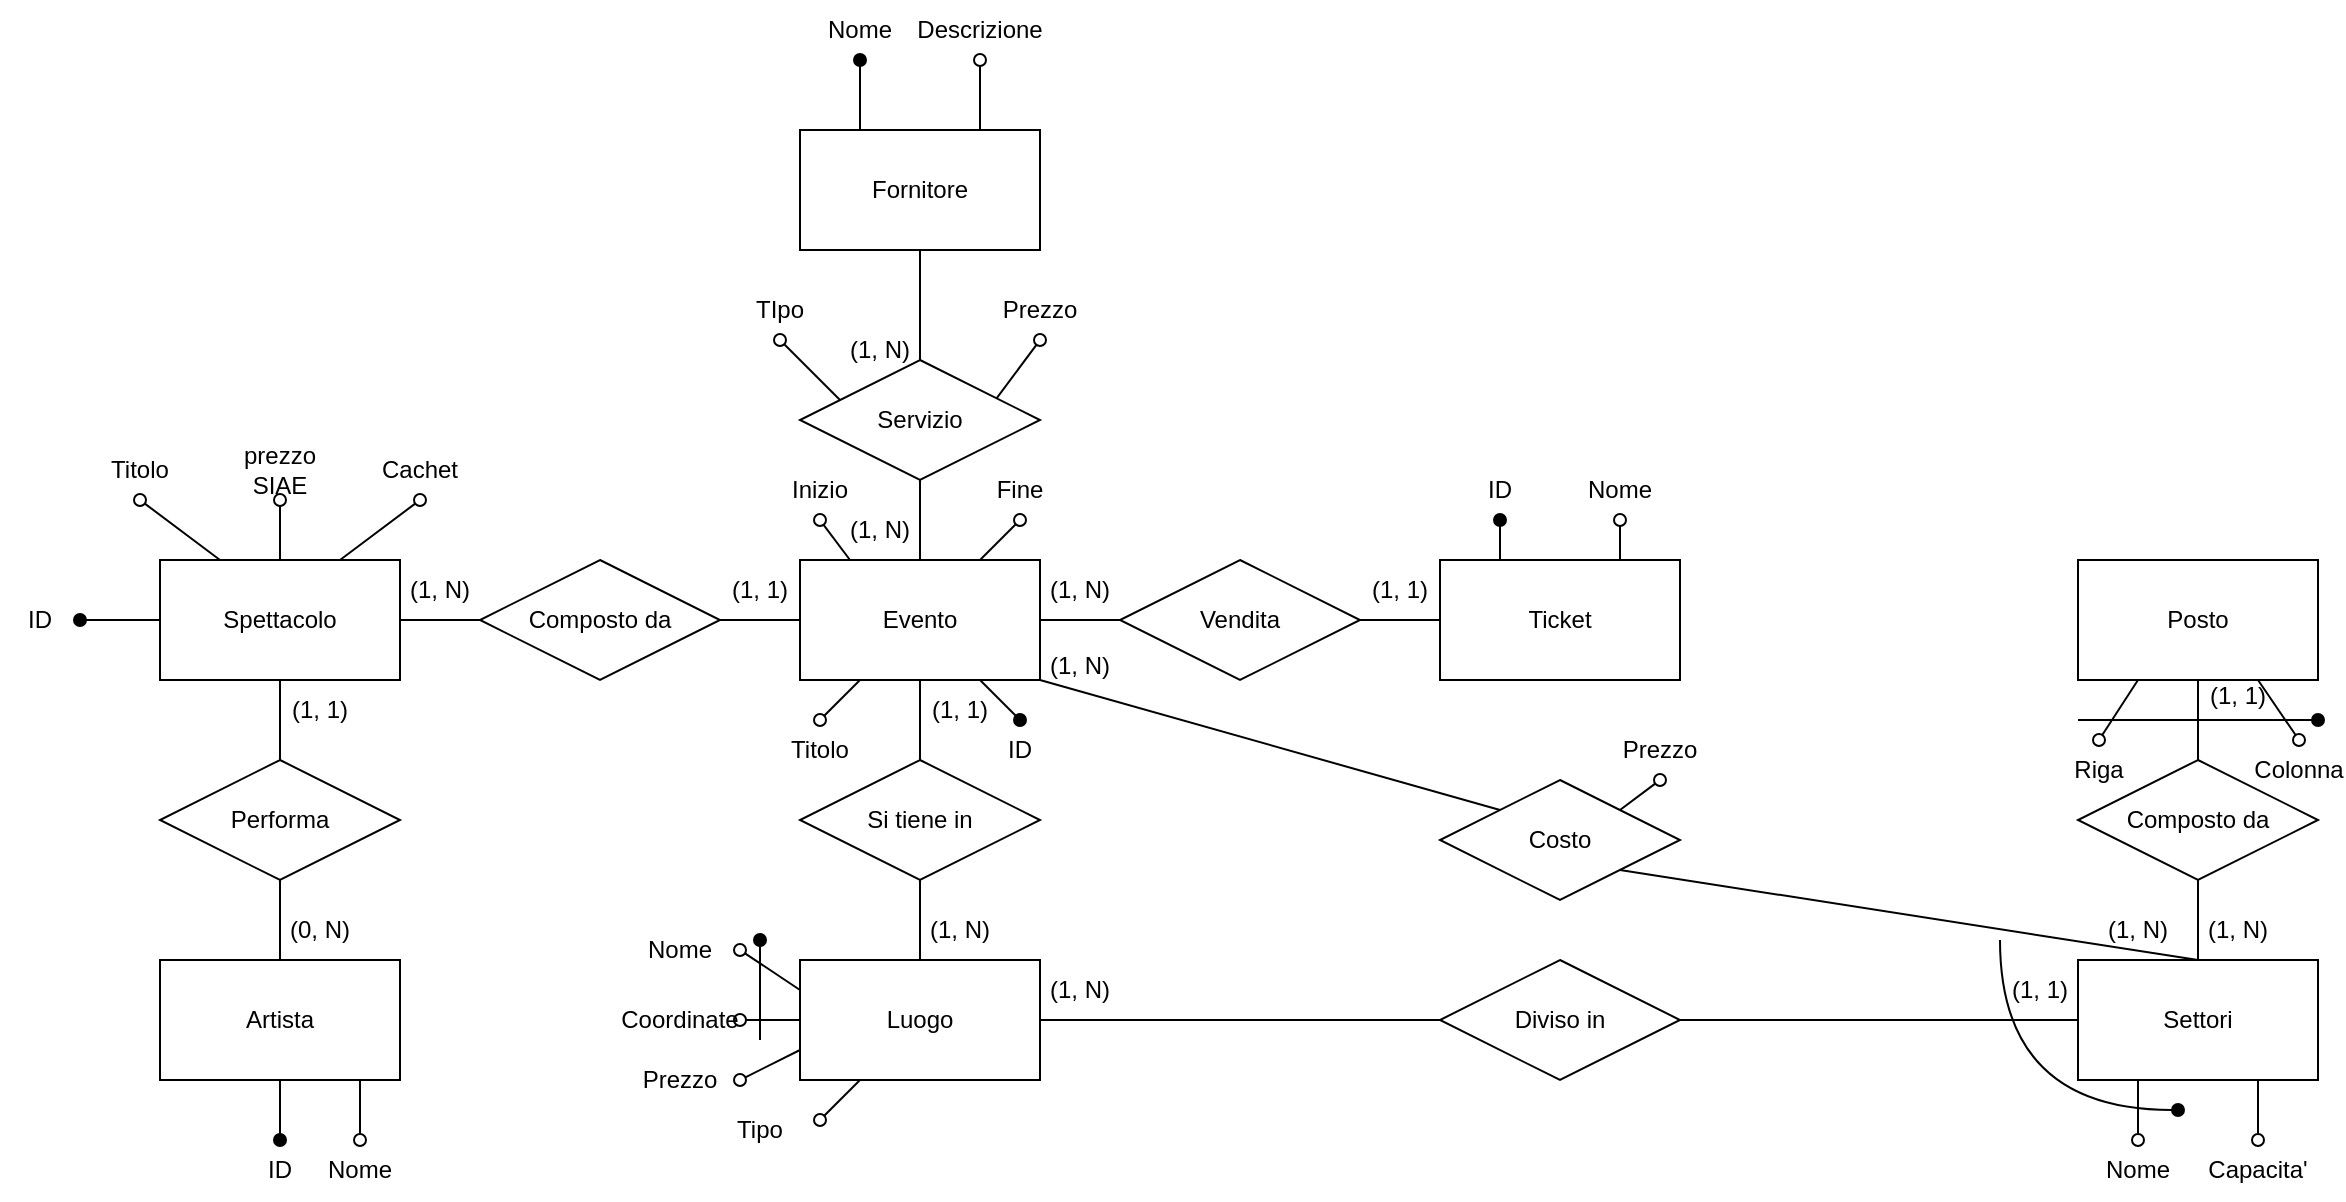 <mxfile version="20.7.4" type="device"><diagram id="aoXQrt5_DUuFPbcQlHmZ" name="Page-1"><mxGraphModel dx="474" dy="433" grid="1" gridSize="10" guides="1" tooltips="1" connect="1" arrows="1" fold="1" page="1" pageScale="1" pageWidth="1169" pageHeight="827" math="0" shadow="0"><root><mxCell id="0"/><mxCell id="1" parent="0"/><mxCell id="zBIkQlwktoTOzgUExCND-1" value="Evento" style="rounded=0;whiteSpace=wrap;html=1;" parent="1" vertex="1"><mxGeometry x="400" y="360" width="120" height="60" as="geometry"/></mxCell><mxCell id="zBIkQlwktoTOzgUExCND-2" value="&lt;div&gt;Spettacolo&lt;/div&gt;" style="rounded=0;whiteSpace=wrap;html=1;" parent="1" vertex="1"><mxGeometry x="80" y="360" width="120" height="60" as="geometry"/></mxCell><mxCell id="zBIkQlwktoTOzgUExCND-3" value="&lt;div&gt;Artista&lt;/div&gt;" style="rounded=0;whiteSpace=wrap;html=1;" parent="1" vertex="1"><mxGeometry x="80" y="560" width="120" height="60" as="geometry"/></mxCell><mxCell id="zBIkQlwktoTOzgUExCND-4" value="Composto da" style="rhombus;whiteSpace=wrap;html=1;" parent="1" vertex="1"><mxGeometry x="240" y="360" width="120" height="60" as="geometry"/></mxCell><mxCell id="zBIkQlwktoTOzgUExCND-5" value="Performa" style="rhombus;whiteSpace=wrap;html=1;" parent="1" vertex="1"><mxGeometry x="80" y="460" width="120" height="60" as="geometry"/></mxCell><mxCell id="zBIkQlwktoTOzgUExCND-6" value="" style="endArrow=none;html=1;rounded=0;exitX=1;exitY=0.5;exitDx=0;exitDy=0;entryX=0;entryY=0.5;entryDx=0;entryDy=0;" parent="1" source="zBIkQlwktoTOzgUExCND-4" target="zBIkQlwktoTOzgUExCND-1" edge="1"><mxGeometry width="50" height="50" relative="1" as="geometry"><mxPoint x="390" y="430" as="sourcePoint"/><mxPoint x="440" y="380" as="targetPoint"/></mxGeometry></mxCell><mxCell id="zBIkQlwktoTOzgUExCND-7" value="" style="endArrow=none;html=1;rounded=0;exitX=1;exitY=0.5;exitDx=0;exitDy=0;entryX=0;entryY=0.5;entryDx=0;entryDy=0;" parent="1" source="zBIkQlwktoTOzgUExCND-2" target="zBIkQlwktoTOzgUExCND-4" edge="1"><mxGeometry width="50" height="50" relative="1" as="geometry"><mxPoint x="390" y="430" as="sourcePoint"/><mxPoint x="440" y="380" as="targetPoint"/></mxGeometry></mxCell><mxCell id="zBIkQlwktoTOzgUExCND-8" value="" style="endArrow=none;html=1;rounded=0;exitX=0.5;exitY=0;exitDx=0;exitDy=0;entryX=0.5;entryY=1;entryDx=0;entryDy=0;" parent="1" source="zBIkQlwktoTOzgUExCND-5" target="zBIkQlwktoTOzgUExCND-2" edge="1"><mxGeometry width="50" height="50" relative="1" as="geometry"><mxPoint x="390" y="430" as="sourcePoint"/><mxPoint x="440" y="380" as="targetPoint"/></mxGeometry></mxCell><mxCell id="zBIkQlwktoTOzgUExCND-9" value="" style="endArrow=none;html=1;rounded=0;exitX=0.5;exitY=0;exitDx=0;exitDy=0;entryX=0.5;entryY=1;entryDx=0;entryDy=0;" parent="1" source="zBIkQlwktoTOzgUExCND-3" target="zBIkQlwktoTOzgUExCND-5" edge="1"><mxGeometry width="50" height="50" relative="1" as="geometry"><mxPoint x="390" y="430" as="sourcePoint"/><mxPoint x="440" y="380" as="targetPoint"/></mxGeometry></mxCell><mxCell id="zBIkQlwktoTOzgUExCND-12" value="&lt;div&gt;(1, 1)&lt;/div&gt;" style="text;html=1;strokeColor=none;fillColor=none;align=center;verticalAlign=middle;whiteSpace=wrap;rounded=0;" parent="1" vertex="1"><mxGeometry x="130" y="420" width="60" height="30" as="geometry"/></mxCell><mxCell id="zBIkQlwktoTOzgUExCND-13" value="&lt;div&gt;(0, N)&lt;/div&gt;" style="text;html=1;strokeColor=none;fillColor=none;align=center;verticalAlign=middle;whiteSpace=wrap;rounded=0;" parent="1" vertex="1"><mxGeometry x="130" y="530" width="60" height="30" as="geometry"/></mxCell><mxCell id="zBIkQlwktoTOzgUExCND-14" value="Titolo" style="text;html=1;strokeColor=none;fillColor=none;align=center;verticalAlign=middle;whiteSpace=wrap;rounded=0;" parent="1" vertex="1"><mxGeometry x="40" y="300" width="60" height="30" as="geometry"/></mxCell><mxCell id="zBIkQlwktoTOzgUExCND-18" value="" style="endArrow=oval;html=1;rounded=0;exitX=0.25;exitY=0;exitDx=0;exitDy=0;entryX=0.5;entryY=1;entryDx=0;entryDy=0;endFill=0;" parent="1" source="zBIkQlwktoTOzgUExCND-2" target="zBIkQlwktoTOzgUExCND-14" edge="1"><mxGeometry width="50" height="50" relative="1" as="geometry"><mxPoint x="390" y="430" as="sourcePoint"/><mxPoint x="440" y="380" as="targetPoint"/></mxGeometry></mxCell><mxCell id="zBIkQlwktoTOzgUExCND-19" value="prezzo SIAE" style="text;html=1;strokeColor=none;fillColor=none;align=center;verticalAlign=middle;whiteSpace=wrap;rounded=0;" parent="1" vertex="1"><mxGeometry x="110" y="300" width="60" height="30" as="geometry"/></mxCell><mxCell id="zBIkQlwktoTOzgUExCND-20" value="" style="endArrow=oval;html=1;rounded=0;exitX=0.5;exitY=0;exitDx=0;exitDy=0;entryX=0.5;entryY=1;entryDx=0;entryDy=0;endFill=0;" parent="1" source="zBIkQlwktoTOzgUExCND-2" target="zBIkQlwktoTOzgUExCND-19" edge="1"><mxGeometry width="50" height="50" relative="1" as="geometry"><mxPoint x="390" y="430" as="sourcePoint"/><mxPoint x="440" y="380" as="targetPoint"/></mxGeometry></mxCell><mxCell id="zBIkQlwktoTOzgUExCND-21" value="&lt;div&gt;Cachet&lt;/div&gt;" style="text;html=1;strokeColor=none;fillColor=none;align=center;verticalAlign=middle;whiteSpace=wrap;rounded=0;" parent="1" vertex="1"><mxGeometry x="180" y="300" width="60" height="30" as="geometry"/></mxCell><mxCell id="zBIkQlwktoTOzgUExCND-22" value="" style="endArrow=oval;html=1;rounded=0;exitX=0.75;exitY=0;exitDx=0;exitDy=0;entryX=0.5;entryY=1;entryDx=0;entryDy=0;endFill=0;" parent="1" source="zBIkQlwktoTOzgUExCND-2" target="zBIkQlwktoTOzgUExCND-21" edge="1"><mxGeometry width="50" height="50" relative="1" as="geometry"><mxPoint x="390" y="430" as="sourcePoint"/><mxPoint x="440" y="380" as="targetPoint"/></mxGeometry></mxCell><mxCell id="zBIkQlwktoTOzgUExCND-23" value="ID" style="text;html=1;strokeColor=none;fillColor=none;align=center;verticalAlign=middle;whiteSpace=wrap;rounded=0;" parent="1" vertex="1"><mxGeometry x="110" y="650" width="60" height="30" as="geometry"/></mxCell><mxCell id="zBIkQlwktoTOzgUExCND-24" value="" style="endArrow=oval;html=1;rounded=0;exitX=0.5;exitY=1;exitDx=0;exitDy=0;entryX=0.5;entryY=0;entryDx=0;entryDy=0;endFill=1;" parent="1" source="zBIkQlwktoTOzgUExCND-3" target="zBIkQlwktoTOzgUExCND-23" edge="1"><mxGeometry width="50" height="50" relative="1" as="geometry"><mxPoint x="390" y="590" as="sourcePoint"/><mxPoint x="440" y="540" as="targetPoint"/></mxGeometry></mxCell><mxCell id="zBIkQlwktoTOzgUExCND-25" value="&lt;div&gt;(1, 1)&lt;/div&gt;" style="text;html=1;strokeColor=none;fillColor=none;align=center;verticalAlign=middle;whiteSpace=wrap;rounded=0;" parent="1" vertex="1"><mxGeometry x="350" y="360" width="60" height="30" as="geometry"/></mxCell><mxCell id="zBIkQlwktoTOzgUExCND-26" value="(1, N)" style="text;html=1;strokeColor=none;fillColor=none;align=center;verticalAlign=middle;whiteSpace=wrap;rounded=0;" parent="1" vertex="1"><mxGeometry x="190" y="360" width="60" height="30" as="geometry"/></mxCell><mxCell id="zBIkQlwktoTOzgUExCND-27" value="Titolo" style="text;html=1;strokeColor=none;fillColor=none;align=center;verticalAlign=middle;whiteSpace=wrap;rounded=0;" parent="1" vertex="1"><mxGeometry x="380" y="440" width="60" height="30" as="geometry"/></mxCell><mxCell id="zBIkQlwktoTOzgUExCND-28" value="&lt;div&gt;Inizio&lt;/div&gt;" style="text;html=1;strokeColor=none;fillColor=none;align=center;verticalAlign=middle;whiteSpace=wrap;rounded=0;" parent="1" vertex="1"><mxGeometry x="380" y="310" width="60" height="30" as="geometry"/></mxCell><mxCell id="zBIkQlwktoTOzgUExCND-29" value="Fine" style="text;html=1;strokeColor=none;fillColor=none;align=center;verticalAlign=middle;whiteSpace=wrap;rounded=0;" parent="1" vertex="1"><mxGeometry x="480" y="310" width="60" height="30" as="geometry"/></mxCell><mxCell id="zBIkQlwktoTOzgUExCND-30" value="" style="endArrow=oval;html=1;rounded=0;entryX=0.5;entryY=0;entryDx=0;entryDy=0;exitX=0.25;exitY=1;exitDx=0;exitDy=0;endFill=0;" parent="1" source="zBIkQlwktoTOzgUExCND-1" target="zBIkQlwktoTOzgUExCND-27" edge="1"><mxGeometry width="50" height="50" relative="1" as="geometry"><mxPoint x="300" y="440" as="sourcePoint"/><mxPoint x="350" y="390" as="targetPoint"/></mxGeometry></mxCell><mxCell id="zBIkQlwktoTOzgUExCND-31" value="" style="endArrow=oval;html=1;rounded=0;exitX=0.25;exitY=1;exitDx=0;exitDy=0;endFill=0;entryX=0.5;entryY=1;entryDx=0;entryDy=0;" parent="1" source="zBIkQlwktoTOzgUExCND-68" target="zBIkQlwktoTOzgUExCND-28" edge="1"><mxGeometry width="50" height="50" relative="1" as="geometry"><mxPoint x="300" y="440" as="sourcePoint"/><mxPoint x="490" y="330" as="targetPoint"/></mxGeometry></mxCell><mxCell id="zBIkQlwktoTOzgUExCND-32" value="" style="endArrow=oval;html=1;rounded=0;exitX=0.75;exitY=0;exitDx=0;exitDy=0;entryX=0.5;entryY=1;entryDx=0;entryDy=0;endFill=0;" parent="1" source="zBIkQlwktoTOzgUExCND-1" target="zBIkQlwktoTOzgUExCND-29" edge="1"><mxGeometry width="50" height="50" relative="1" as="geometry"><mxPoint x="300" y="440" as="sourcePoint"/><mxPoint x="350" y="390" as="targetPoint"/></mxGeometry></mxCell><mxCell id="zBIkQlwktoTOzgUExCND-33" value="Vendita" style="rhombus;whiteSpace=wrap;html=1;" parent="1" vertex="1"><mxGeometry x="560" y="360" width="120" height="60" as="geometry"/></mxCell><mxCell id="zBIkQlwktoTOzgUExCND-35" value="Posto" style="rounded=0;whiteSpace=wrap;html=1;" parent="1" vertex="1"><mxGeometry x="1039" y="360" width="120" height="60" as="geometry"/></mxCell><mxCell id="zBIkQlwktoTOzgUExCND-36" value="" style="endArrow=none;html=1;rounded=0;exitX=1;exitY=0.5;exitDx=0;exitDy=0;entryX=0;entryY=0.5;entryDx=0;entryDy=0;" parent="1" source="zBIkQlwktoTOzgUExCND-1" target="zBIkQlwktoTOzgUExCND-33" edge="1"><mxGeometry width="50" height="50" relative="1" as="geometry"><mxPoint x="680" y="440" as="sourcePoint"/><mxPoint x="730" y="390" as="targetPoint"/></mxGeometry></mxCell><mxCell id="zBIkQlwktoTOzgUExCND-37" value="" style="endArrow=none;html=1;rounded=0;entryX=0;entryY=0.5;entryDx=0;entryDy=0;exitX=1;exitY=0.5;exitDx=0;exitDy=0;" parent="1" source="zBIkQlwktoTOzgUExCND-33" target="wOfFlFQYstHc1XPXzi2x-83" edge="1"><mxGeometry width="50" height="50" relative="1" as="geometry"><mxPoint x="690" y="400" as="sourcePoint"/><mxPoint x="730" y="390" as="targetPoint"/></mxGeometry></mxCell><mxCell id="zBIkQlwktoTOzgUExCND-38" value="&lt;div&gt;(1, N)&lt;/div&gt;" style="text;html=1;strokeColor=none;fillColor=none;align=center;verticalAlign=middle;whiteSpace=wrap;rounded=0;" parent="1" vertex="1"><mxGeometry x="510" y="360" width="60" height="30" as="geometry"/></mxCell><mxCell id="zBIkQlwktoTOzgUExCND-39" value="(1, 1)" style="text;html=1;strokeColor=none;fillColor=none;align=center;verticalAlign=middle;whiteSpace=wrap;rounded=0;" parent="1" vertex="1"><mxGeometry x="670" y="360" width="60" height="30" as="geometry"/></mxCell><mxCell id="zBIkQlwktoTOzgUExCND-40" value="ID" style="text;html=1;strokeColor=none;fillColor=none;align=center;verticalAlign=middle;whiteSpace=wrap;rounded=0;" parent="1" vertex="1"><mxGeometry x="480" y="440" width="60" height="30" as="geometry"/></mxCell><mxCell id="zBIkQlwktoTOzgUExCND-41" value="" style="endArrow=oval;html=1;rounded=0;exitX=0.75;exitY=1;exitDx=0;exitDy=0;entryX=0.5;entryY=0;entryDx=0;entryDy=0;endFill=1;" parent="1" source="zBIkQlwktoTOzgUExCND-1" target="zBIkQlwktoTOzgUExCND-40" edge="1"><mxGeometry width="50" height="50" relative="1" as="geometry"><mxPoint x="680" y="440" as="sourcePoint"/><mxPoint x="730" y="390" as="targetPoint"/></mxGeometry></mxCell><mxCell id="zBIkQlwktoTOzgUExCND-45" value="Riga" style="text;html=1;strokeColor=none;fillColor=none;align=center;verticalAlign=middle;whiteSpace=wrap;rounded=0;" parent="1" vertex="1"><mxGeometry x="1030" y="450" width="39" height="30" as="geometry"/></mxCell><mxCell id="zBIkQlwktoTOzgUExCND-47" value="&lt;div&gt;Colonna&lt;/div&gt;" style="text;html=1;strokeColor=none;fillColor=none;align=center;verticalAlign=middle;whiteSpace=wrap;rounded=0;" parent="1" vertex="1"><mxGeometry x="1130" y="450" width="39" height="30" as="geometry"/></mxCell><mxCell id="zBIkQlwktoTOzgUExCND-49" value="" style="endArrow=oval;html=1;rounded=0;exitX=0.25;exitY=1;exitDx=0;exitDy=0;entryX=0.5;entryY=0;entryDx=0;entryDy=0;endFill=0;" parent="1" source="zBIkQlwktoTOzgUExCND-35" target="zBIkQlwktoTOzgUExCND-45" edge="1"><mxGeometry width="50" height="50" relative="1" as="geometry"><mxPoint x="999" y="440" as="sourcePoint"/><mxPoint x="1049" y="390" as="targetPoint"/></mxGeometry></mxCell><mxCell id="zBIkQlwktoTOzgUExCND-50" value="" style="endArrow=oval;html=1;rounded=0;exitX=0.75;exitY=1;exitDx=0;exitDy=0;entryX=0.5;entryY=0;entryDx=0;entryDy=0;endFill=0;" parent="1" source="zBIkQlwktoTOzgUExCND-35" target="zBIkQlwktoTOzgUExCND-47" edge="1"><mxGeometry width="50" height="50" relative="1" as="geometry"><mxPoint x="999" y="440" as="sourcePoint"/><mxPoint x="1049" y="390" as="targetPoint"/></mxGeometry></mxCell><mxCell id="zBIkQlwktoTOzgUExCND-51" value="" style="endArrow=oval;html=1;rounded=0;endFill=1;" parent="1" edge="1"><mxGeometry width="50" height="50" relative="1" as="geometry"><mxPoint x="1039" y="440" as="sourcePoint"/><mxPoint x="1159" y="440" as="targetPoint"/></mxGeometry></mxCell><mxCell id="zBIkQlwktoTOzgUExCND-52" value="Fornitore" style="rounded=0;whiteSpace=wrap;html=1;" parent="1" vertex="1"><mxGeometry x="400" y="145" width="120" height="60" as="geometry"/></mxCell><mxCell id="zBIkQlwktoTOzgUExCND-53" value="Servizio" style="rhombus;whiteSpace=wrap;html=1;" parent="1" vertex="1"><mxGeometry x="400" y="260" width="120" height="60" as="geometry"/></mxCell><mxCell id="zBIkQlwktoTOzgUExCND-54" value="" style="endArrow=none;html=1;rounded=0;entryX=0.5;entryY=0;entryDx=0;entryDy=0;exitX=0.5;exitY=1;exitDx=0;exitDy=0;" parent="1" source="zBIkQlwktoTOzgUExCND-53" target="zBIkQlwktoTOzgUExCND-1" edge="1"><mxGeometry width="50" height="50" relative="1" as="geometry"><mxPoint x="460" y="300" as="sourcePoint"/><mxPoint x="430" y="450" as="targetPoint"/></mxGeometry></mxCell><mxCell id="zBIkQlwktoTOzgUExCND-55" value="" style="endArrow=none;html=1;rounded=0;entryX=0.5;entryY=0;entryDx=0;entryDy=0;exitX=0.5;exitY=1;exitDx=0;exitDy=0;" parent="1" source="zBIkQlwktoTOzgUExCND-52" target="zBIkQlwktoTOzgUExCND-53" edge="1"><mxGeometry width="50" height="50" relative="1" as="geometry"><mxPoint x="750" y="120" as="sourcePoint"/><mxPoint x="430" y="310" as="targetPoint"/></mxGeometry></mxCell><mxCell id="zBIkQlwktoTOzgUExCND-62" value="" style="endArrow=oval;html=1;rounded=0;exitX=0.75;exitY=0;exitDx=0;exitDy=0;endFill=0;entryX=0.5;entryY=1;entryDx=0;entryDy=0;" parent="1" source="zBIkQlwktoTOzgUExCND-52" target="wOfFlFQYstHc1XPXzi2x-71" edge="1"><mxGeometry width="50" height="50" relative="1" as="geometry"><mxPoint x="400" y="580" as="sourcePoint"/><mxPoint x="490" y="130" as="targetPoint"/></mxGeometry></mxCell><mxCell id="zBIkQlwktoTOzgUExCND-68" value="(1, N)" style="text;html=1;strokeColor=none;fillColor=none;align=center;verticalAlign=middle;whiteSpace=wrap;rounded=0;" parent="1" vertex="1"><mxGeometry x="410" y="330" width="60" height="30" as="geometry"/></mxCell><mxCell id="wOfFlFQYstHc1XPXzi2x-6" value="Luogo" style="rounded=0;whiteSpace=wrap;html=1;" parent="1" vertex="1"><mxGeometry x="400" y="560" width="120" height="60" as="geometry"/></mxCell><mxCell id="wOfFlFQYstHc1XPXzi2x-7" value="Si tiene in" style="rhombus;whiteSpace=wrap;html=1;" parent="1" vertex="1"><mxGeometry x="400" y="460" width="120" height="60" as="geometry"/></mxCell><mxCell id="wOfFlFQYstHc1XPXzi2x-8" value="" style="endArrow=none;html=1;rounded=0;entryX=0.5;entryY=1;entryDx=0;entryDy=0;exitX=0.5;exitY=0;exitDx=0;exitDy=0;" parent="1" source="wOfFlFQYstHc1XPXzi2x-7" target="zBIkQlwktoTOzgUExCND-1" edge="1"><mxGeometry width="50" height="50" relative="1" as="geometry"><mxPoint x="400" y="530" as="sourcePoint"/><mxPoint x="450" y="480" as="targetPoint"/></mxGeometry></mxCell><mxCell id="wOfFlFQYstHc1XPXzi2x-9" value="" style="endArrow=none;html=1;rounded=0;exitX=0.5;exitY=0;exitDx=0;exitDy=0;entryX=0.5;entryY=1;entryDx=0;entryDy=0;" parent="1" source="wOfFlFQYstHc1XPXzi2x-6" target="wOfFlFQYstHc1XPXzi2x-7" edge="1"><mxGeometry width="50" height="50" relative="1" as="geometry"><mxPoint x="400" y="530" as="sourcePoint"/><mxPoint x="450" y="480" as="targetPoint"/></mxGeometry></mxCell><mxCell id="wOfFlFQYstHc1XPXzi2x-15" value="&lt;div&gt;(1, N)&lt;/div&gt;" style="text;html=1;strokeColor=none;fillColor=none;align=center;verticalAlign=middle;whiteSpace=wrap;rounded=0;" parent="1" vertex="1"><mxGeometry x="450" y="530" width="60" height="30" as="geometry"/></mxCell><mxCell id="wOfFlFQYstHc1XPXzi2x-16" value="&lt;div&gt;(1, 1)&lt;/div&gt;" style="text;html=1;strokeColor=none;fillColor=none;align=center;verticalAlign=middle;whiteSpace=wrap;rounded=0;" parent="1" vertex="1"><mxGeometry x="450" y="420" width="60" height="30" as="geometry"/></mxCell><mxCell id="wOfFlFQYstHc1XPXzi2x-18" value="Settori" style="rounded=0;whiteSpace=wrap;html=1;" parent="1" vertex="1"><mxGeometry x="1039" y="560" width="120" height="60" as="geometry"/></mxCell><mxCell id="wOfFlFQYstHc1XPXzi2x-19" value="Diviso in" style="rhombus;whiteSpace=wrap;html=1;" parent="1" vertex="1"><mxGeometry x="720" y="560" width="120" height="60" as="geometry"/></mxCell><mxCell id="wOfFlFQYstHc1XPXzi2x-20" value="" style="endArrow=none;html=1;rounded=0;exitX=1;exitY=0.5;exitDx=0;exitDy=0;entryX=0;entryY=0.5;entryDx=0;entryDy=0;" parent="1" source="wOfFlFQYstHc1XPXzi2x-6" target="wOfFlFQYstHc1XPXzi2x-19" edge="1"><mxGeometry width="50" height="50" relative="1" as="geometry"><mxPoint x="750" y="680" as="sourcePoint"/><mxPoint x="800" y="630" as="targetPoint"/></mxGeometry></mxCell><mxCell id="wOfFlFQYstHc1XPXzi2x-21" value="" style="endArrow=none;html=1;rounded=0;exitX=1;exitY=0.5;exitDx=0;exitDy=0;entryX=0;entryY=0.5;entryDx=0;entryDy=0;" parent="1" source="wOfFlFQYstHc1XPXzi2x-19" target="wOfFlFQYstHc1XPXzi2x-18" edge="1"><mxGeometry width="50" height="50" relative="1" as="geometry"><mxPoint x="650" y="660" as="sourcePoint"/><mxPoint x="700" y="610" as="targetPoint"/></mxGeometry></mxCell><mxCell id="wOfFlFQYstHc1XPXzi2x-22" value="&lt;div&gt;(1, 1)&lt;/div&gt;" style="text;html=1;strokeColor=none;fillColor=none;align=center;verticalAlign=middle;whiteSpace=wrap;rounded=0;" parent="1" vertex="1"><mxGeometry x="990" y="560" width="60" height="30" as="geometry"/></mxCell><mxCell id="wOfFlFQYstHc1XPXzi2x-23" value="&lt;div&gt;(1, N)&lt;/div&gt;" style="text;html=1;strokeColor=none;fillColor=none;align=center;verticalAlign=middle;whiteSpace=wrap;rounded=0;" parent="1" vertex="1"><mxGeometry x="510" y="560" width="60" height="30" as="geometry"/></mxCell><mxCell id="wOfFlFQYstHc1XPXzi2x-24" value="Costo" style="rhombus;whiteSpace=wrap;html=1;" parent="1" vertex="1"><mxGeometry x="720" y="470" width="120" height="60" as="geometry"/></mxCell><mxCell id="wOfFlFQYstHc1XPXzi2x-25" value="" style="endArrow=none;html=1;rounded=0;exitX=0;exitY=0;exitDx=0;exitDy=0;entryX=1;entryY=1;entryDx=0;entryDy=0;" parent="1" source="wOfFlFQYstHc1XPXzi2x-24" target="zBIkQlwktoTOzgUExCND-1" edge="1"><mxGeometry width="50" height="50" relative="1" as="geometry"><mxPoint x="650" y="510" as="sourcePoint"/><mxPoint x="700" y="460" as="targetPoint"/></mxGeometry></mxCell><mxCell id="wOfFlFQYstHc1XPXzi2x-26" value="" style="endArrow=none;html=1;rounded=0;entryX=0.5;entryY=0;entryDx=0;entryDy=0;exitX=1;exitY=1;exitDx=0;exitDy=0;" parent="1" source="wOfFlFQYstHc1XPXzi2x-24" target="wOfFlFQYstHc1XPXzi2x-18" edge="1"><mxGeometry width="50" height="50" relative="1" as="geometry"><mxPoint x="650" y="510" as="sourcePoint"/><mxPoint x="700" y="460" as="targetPoint"/></mxGeometry></mxCell><mxCell id="wOfFlFQYstHc1XPXzi2x-27" value="Prezzo" style="text;html=1;strokeColor=none;fillColor=none;align=center;verticalAlign=middle;whiteSpace=wrap;rounded=0;" parent="1" vertex="1"><mxGeometry x="800" y="440" width="60" height="30" as="geometry"/></mxCell><mxCell id="wOfFlFQYstHc1XPXzi2x-28" value="" style="endArrow=oval;html=1;rounded=0;exitX=1;exitY=0;exitDx=0;exitDy=0;endFill=0;entryX=0.5;entryY=1;entryDx=0;entryDy=0;" parent="1" source="wOfFlFQYstHc1XPXzi2x-24" target="wOfFlFQYstHc1XPXzi2x-27" edge="1"><mxGeometry width="50" height="50" relative="1" as="geometry"><mxPoint x="500" y="370" as="sourcePoint"/><mxPoint x="510" y="350" as="targetPoint"/></mxGeometry></mxCell><mxCell id="wOfFlFQYstHc1XPXzi2x-29" value="" style="endArrow=oval;html=1;rounded=0;exitX=0.25;exitY=0;exitDx=0;exitDy=0;entryX=0.5;entryY=1;entryDx=0;entryDy=0;endFill=1;" parent="1" source="wOfFlFQYstHc1XPXzi2x-83" target="wOfFlFQYstHc1XPXzi2x-30" edge="1"><mxGeometry width="50" height="50" relative="1" as="geometry"><mxPoint x="500" y="430" as="sourcePoint"/><mxPoint x="540" y="470" as="targetPoint"/></mxGeometry></mxCell><mxCell id="wOfFlFQYstHc1XPXzi2x-30" value="ID" style="text;html=1;strokeColor=none;fillColor=none;align=center;verticalAlign=middle;whiteSpace=wrap;rounded=0;" parent="1" vertex="1"><mxGeometry x="720" y="310" width="60" height="30" as="geometry"/></mxCell><mxCell id="wOfFlFQYstHc1XPXzi2x-31" value="Composto da" style="rhombus;whiteSpace=wrap;html=1;" parent="1" vertex="1"><mxGeometry x="1039" y="460" width="120" height="60" as="geometry"/></mxCell><mxCell id="wOfFlFQYstHc1XPXzi2x-32" value="" style="endArrow=none;html=1;rounded=0;entryX=0.5;entryY=1;entryDx=0;entryDy=0;exitX=0.5;exitY=0;exitDx=0;exitDy=0;" parent="1" source="wOfFlFQYstHc1XPXzi2x-31" target="zBIkQlwktoTOzgUExCND-35" edge="1"><mxGeometry width="50" height="50" relative="1" as="geometry"><mxPoint x="969" y="490" as="sourcePoint"/><mxPoint x="1019" y="440" as="targetPoint"/></mxGeometry></mxCell><mxCell id="wOfFlFQYstHc1XPXzi2x-33" value="" style="endArrow=none;html=1;rounded=0;exitX=0.5;exitY=0;exitDx=0;exitDy=0;entryX=0.5;entryY=1;entryDx=0;entryDy=0;" parent="1" source="wOfFlFQYstHc1XPXzi2x-18" target="wOfFlFQYstHc1XPXzi2x-31" edge="1"><mxGeometry width="50" height="50" relative="1" as="geometry"><mxPoint x="969" y="490" as="sourcePoint"/><mxPoint x="1019" y="440" as="targetPoint"/></mxGeometry></mxCell><mxCell id="wOfFlFQYstHc1XPXzi2x-34" value="(1, 1)" style="text;html=1;strokeColor=none;fillColor=none;align=center;verticalAlign=middle;whiteSpace=wrap;rounded=0;" parent="1" vertex="1"><mxGeometry x="1089" y="413" width="60" height="30" as="geometry"/></mxCell><mxCell id="wOfFlFQYstHc1XPXzi2x-35" value="&lt;div&gt;(1, N)&lt;/div&gt;" style="text;html=1;strokeColor=none;fillColor=none;align=center;verticalAlign=middle;whiteSpace=wrap;rounded=0;" parent="1" vertex="1"><mxGeometry x="1089" y="530" width="60" height="30" as="geometry"/></mxCell><mxCell id="wOfFlFQYstHc1XPXzi2x-38" value="&lt;div&gt;(1, N)&lt;/div&gt;" style="text;html=1;strokeColor=none;fillColor=none;align=center;verticalAlign=middle;whiteSpace=wrap;rounded=0;" parent="1" vertex="1"><mxGeometry x="1039" y="530" width="60" height="30" as="geometry"/></mxCell><mxCell id="wOfFlFQYstHc1XPXzi2x-39" value="&lt;div&gt;(1, N)&lt;/div&gt;" style="text;html=1;strokeColor=none;fillColor=none;align=center;verticalAlign=middle;whiteSpace=wrap;rounded=0;" parent="1" vertex="1"><mxGeometry x="510" y="398" width="60" height="30" as="geometry"/></mxCell><mxCell id="wOfFlFQYstHc1XPXzi2x-40" value="Nome" style="text;html=1;strokeColor=none;fillColor=none;align=center;verticalAlign=middle;whiteSpace=wrap;rounded=0;" parent="1" vertex="1"><mxGeometry x="310" y="540" width="60" height="30" as="geometry"/></mxCell><mxCell id="wOfFlFQYstHc1XPXzi2x-41" value="Coordinate" style="text;html=1;strokeColor=none;fillColor=none;align=center;verticalAlign=middle;whiteSpace=wrap;rounded=0;" parent="1" vertex="1"><mxGeometry x="310" y="575" width="60" height="30" as="geometry"/></mxCell><mxCell id="wOfFlFQYstHc1XPXzi2x-42" value="Prezzo" style="text;html=1;strokeColor=none;fillColor=none;align=center;verticalAlign=middle;whiteSpace=wrap;rounded=0;" parent="1" vertex="1"><mxGeometry x="310" y="605" width="60" height="30" as="geometry"/></mxCell><mxCell id="wOfFlFQYstHc1XPXzi2x-46" value="" style="endArrow=oval;html=1;rounded=0;exitX=0;exitY=0.25;exitDx=0;exitDy=0;entryX=1;entryY=0.5;entryDx=0;entryDy=0;endFill=0;" parent="1" source="wOfFlFQYstHc1XPXzi2x-6" target="wOfFlFQYstHc1XPXzi2x-40" edge="1"><mxGeometry width="50" height="50" relative="1" as="geometry"><mxPoint x="440" y="430" as="sourcePoint"/><mxPoint x="400.0" y="470" as="targetPoint"/></mxGeometry></mxCell><mxCell id="wOfFlFQYstHc1XPXzi2x-47" value="" style="endArrow=oval;html=1;rounded=0;exitX=0;exitY=0.5;exitDx=0;exitDy=0;entryX=1;entryY=0.5;entryDx=0;entryDy=0;endFill=0;" parent="1" source="wOfFlFQYstHc1XPXzi2x-6" target="wOfFlFQYstHc1XPXzi2x-41" edge="1"><mxGeometry width="50" height="50" relative="1" as="geometry"><mxPoint x="410.0" y="585" as="sourcePoint"/><mxPoint x="380.0" y="565" as="targetPoint"/></mxGeometry></mxCell><mxCell id="wOfFlFQYstHc1XPXzi2x-48" value="" style="endArrow=oval;html=1;rounded=0;exitX=0;exitY=0.75;exitDx=0;exitDy=0;entryX=1;entryY=0.5;entryDx=0;entryDy=0;endFill=0;" parent="1" source="wOfFlFQYstHc1XPXzi2x-6" target="wOfFlFQYstHc1XPXzi2x-42" edge="1"><mxGeometry width="50" height="50" relative="1" as="geometry"><mxPoint x="420.0" y="595" as="sourcePoint"/><mxPoint x="390.0" y="575" as="targetPoint"/></mxGeometry></mxCell><mxCell id="wOfFlFQYstHc1XPXzi2x-50" value="" style="endArrow=oval;html=1;rounded=0;endFill=1;" parent="1" edge="1"><mxGeometry width="50" height="50" relative="1" as="geometry"><mxPoint x="380" y="600" as="sourcePoint"/><mxPoint x="380" y="550" as="targetPoint"/></mxGeometry></mxCell><mxCell id="wOfFlFQYstHc1XPXzi2x-51" value="Nome" style="text;html=1;strokeColor=none;fillColor=none;align=center;verticalAlign=middle;whiteSpace=wrap;rounded=0;" parent="1" vertex="1"><mxGeometry x="1039" y="650" width="60" height="30" as="geometry"/></mxCell><mxCell id="wOfFlFQYstHc1XPXzi2x-52" value="Capacita'" style="text;html=1;strokeColor=none;fillColor=none;align=center;verticalAlign=middle;whiteSpace=wrap;rounded=0;" parent="1" vertex="1"><mxGeometry x="1099" y="650" width="60" height="30" as="geometry"/></mxCell><mxCell id="wOfFlFQYstHc1XPXzi2x-53" value="" style="endArrow=oval;html=1;rounded=0;exitX=0.25;exitY=1;exitDx=0;exitDy=0;endFill=0;entryX=0.5;entryY=0;entryDx=0;entryDy=0;" parent="1" source="wOfFlFQYstHc1XPXzi2x-18" target="wOfFlFQYstHc1XPXzi2x-51" edge="1"><mxGeometry width="50" height="50" relative="1" as="geometry"><mxPoint x="989" y="485" as="sourcePoint"/><mxPoint x="1009" y="460" as="targetPoint"/></mxGeometry></mxCell><mxCell id="wOfFlFQYstHc1XPXzi2x-54" value="" style="endArrow=oval;html=1;rounded=0;exitX=0.75;exitY=1;exitDx=0;exitDy=0;endFill=0;entryX=0.5;entryY=0;entryDx=0;entryDy=0;" parent="1" source="wOfFlFQYstHc1XPXzi2x-18" target="wOfFlFQYstHc1XPXzi2x-52" edge="1"><mxGeometry width="50" height="50" relative="1" as="geometry"><mxPoint x="989" y="485" as="sourcePoint"/><mxPoint x="1009" y="460" as="targetPoint"/></mxGeometry></mxCell><mxCell id="wOfFlFQYstHc1XPXzi2x-56" value="" style="endArrow=oval;html=1;rounded=0;endFill=1;edgeStyle=orthogonalEdgeStyle;curved=1;" parent="1" edge="1"><mxGeometry width="50" height="50" relative="1" as="geometry"><mxPoint x="1000" y="550" as="sourcePoint"/><mxPoint x="1089" y="635" as="targetPoint"/><Array as="points"><mxPoint x="1000" y="635"/></Array></mxGeometry></mxCell><mxCell id="wOfFlFQYstHc1XPXzi2x-57" value="ID" style="text;html=1;strokeColor=none;fillColor=none;align=center;verticalAlign=middle;whiteSpace=wrap;rounded=0;" parent="1" vertex="1"><mxGeometry y="375" width="40" height="30" as="geometry"/></mxCell><mxCell id="wOfFlFQYstHc1XPXzi2x-58" value="" style="endArrow=oval;html=1;rounded=0;exitX=0;exitY=0.5;exitDx=0;exitDy=0;entryX=1;entryY=0.5;entryDx=0;entryDy=0;endFill=1;" parent="1" source="zBIkQlwktoTOzgUExCND-2" target="wOfFlFQYstHc1XPXzi2x-57" edge="1"><mxGeometry width="50" height="50" relative="1" as="geometry"><mxPoint x="500" y="430" as="sourcePoint"/><mxPoint x="540" y="470" as="targetPoint"/></mxGeometry></mxCell><mxCell id="wOfFlFQYstHc1XPXzi2x-71" value="Descrizione" style="text;html=1;strokeColor=none;fillColor=none;align=center;verticalAlign=middle;whiteSpace=wrap;rounded=0;" parent="1" vertex="1"><mxGeometry x="460" y="80" width="60" height="30" as="geometry"/></mxCell><mxCell id="wOfFlFQYstHc1XPXzi2x-72" value="" style="endArrow=oval;html=1;rounded=0;exitX=0.25;exitY=0;exitDx=0;exitDy=0;entryX=0.5;entryY=1;entryDx=0;entryDy=0;endFill=1;" parent="1" source="zBIkQlwktoTOzgUExCND-52" target="wOfFlFQYstHc1XPXzi2x-73" edge="1"><mxGeometry width="50" height="50" relative="1" as="geometry"><mxPoint x="500" y="430" as="sourcePoint"/><mxPoint x="540" y="470" as="targetPoint"/></mxGeometry></mxCell><mxCell id="wOfFlFQYstHc1XPXzi2x-73" value="Nome" style="text;html=1;strokeColor=none;fillColor=none;align=center;verticalAlign=middle;whiteSpace=wrap;rounded=0;" parent="1" vertex="1"><mxGeometry x="400" y="80" width="60" height="30" as="geometry"/></mxCell><mxCell id="wOfFlFQYstHc1XPXzi2x-74" value="Prezzo" style="text;html=1;strokeColor=none;fillColor=none;align=center;verticalAlign=middle;whiteSpace=wrap;rounded=0;" parent="1" vertex="1"><mxGeometry x="490" y="220" width="60" height="30" as="geometry"/></mxCell><mxCell id="wOfFlFQYstHc1XPXzi2x-75" value="" style="endArrow=oval;html=1;rounded=0;exitX=0.819;exitY=0.32;exitDx=0;exitDy=0;entryX=0.5;entryY=1;entryDx=0;entryDy=0;endFill=0;exitPerimeter=0;" parent="1" source="zBIkQlwktoTOzgUExCND-53" target="wOfFlFQYstHc1XPXzi2x-74" edge="1"><mxGeometry width="50" height="50" relative="1" as="geometry"><mxPoint x="530" y="200" as="sourcePoint"/><mxPoint x="570" y="200" as="targetPoint"/></mxGeometry></mxCell><mxCell id="wOfFlFQYstHc1XPXzi2x-81" value="(1, N)" style="text;html=1;strokeColor=none;fillColor=none;align=center;verticalAlign=middle;whiteSpace=wrap;rounded=0;" parent="1" vertex="1"><mxGeometry x="410" y="240" width="60" height="30" as="geometry"/></mxCell><mxCell id="wOfFlFQYstHc1XPXzi2x-83" value="&lt;div&gt;Ticket&lt;/div&gt;" style="rounded=0;whiteSpace=wrap;html=1;" parent="1" vertex="1"><mxGeometry x="720" y="360" width="120" height="60" as="geometry"/></mxCell><mxCell id="CFf_ZIDvFZUR7H2lpXF5-1" value="Nome" style="text;html=1;strokeColor=none;fillColor=none;align=center;verticalAlign=middle;whiteSpace=wrap;rounded=0;" parent="1" vertex="1"><mxGeometry x="780" y="310" width="60" height="30" as="geometry"/></mxCell><mxCell id="DuPtxDBJtxEuGCSGjoK9-1" value="" style="endArrow=oval;html=1;rounded=0;endFill=0;exitX=0.25;exitY=1;exitDx=0;exitDy=0;" parent="1" source="wOfFlFQYstHc1XPXzi2x-6" edge="1"><mxGeometry width="50" height="50" relative="1" as="geometry"><mxPoint x="380" y="650" as="sourcePoint"/><mxPoint x="410" y="640" as="targetPoint"/></mxGeometry></mxCell><mxCell id="DuPtxDBJtxEuGCSGjoK9-2" value="Tipo" style="text;html=1;strokeColor=none;fillColor=none;align=center;verticalAlign=middle;whiteSpace=wrap;rounded=0;" parent="1" vertex="1"><mxGeometry x="350" y="630" width="60" height="30" as="geometry"/></mxCell><mxCell id="DuPtxDBJtxEuGCSGjoK9-3" value="TIpo" style="text;html=1;strokeColor=none;fillColor=none;align=center;verticalAlign=middle;whiteSpace=wrap;rounded=0;" parent="1" vertex="1"><mxGeometry x="360" y="220" width="60" height="30" as="geometry"/></mxCell><mxCell id="DuPtxDBJtxEuGCSGjoK9-4" value="" style="endArrow=oval;html=1;rounded=0;exitX=0.5;exitY=0;exitDx=0;exitDy=0;entryX=0.5;entryY=1;entryDx=0;entryDy=0;endFill=0;" parent="1" target="DuPtxDBJtxEuGCSGjoK9-3" edge="1"><mxGeometry width="50" height="50" relative="1" as="geometry"><mxPoint x="420.0" y="280" as="sourcePoint"/><mxPoint x="530" y="220" as="targetPoint"/></mxGeometry></mxCell><mxCell id="DuPtxDBJtxEuGCSGjoK9-5" value="Nome" style="text;html=1;strokeColor=none;fillColor=none;align=center;verticalAlign=middle;whiteSpace=wrap;rounded=0;" parent="1" vertex="1"><mxGeometry x="150" y="650" width="60" height="30" as="geometry"/></mxCell><mxCell id="DuPtxDBJtxEuGCSGjoK9-6" value="" style="endArrow=oval;html=1;rounded=0;exitX=0.5;exitY=1;exitDx=0;exitDy=0;entryX=0.5;entryY=0;entryDx=0;entryDy=0;endFill=0;" parent="1" target="DuPtxDBJtxEuGCSGjoK9-5" edge="1"><mxGeometry width="50" height="50" relative="1" as="geometry"><mxPoint x="180" y="620" as="sourcePoint"/><mxPoint x="480" y="540" as="targetPoint"/></mxGeometry></mxCell><mxCell id="xydnYNmHsh7sTeHaAX4h-2" value="" style="endArrow=oval;html=1;rounded=0;exitX=0.75;exitY=0;exitDx=0;exitDy=0;entryX=0.5;entryY=1;entryDx=0;entryDy=0;endFill=0;" edge="1" parent="1" source="wOfFlFQYstHc1XPXzi2x-83" target="CFf_ZIDvFZUR7H2lpXF5-1"><mxGeometry width="50" height="50" relative="1" as="geometry"><mxPoint x="760" y="370.0" as="sourcePoint"/><mxPoint x="760" y="350.0" as="targetPoint"/></mxGeometry></mxCell></root></mxGraphModel></diagram></mxfile>